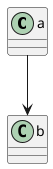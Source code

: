{
  "sha1": "rbssbvrql8nn48pffqus01pch7559y8",
  "insertion": {
    "when": "2024-06-04T17:28:43.560Z",
    "url": "https://github.com/plantuml/plantuml/pull/1307#issuecomment-1455198456",
    "user": "plantuml@gmail.com"
  }
}
@startuml
class a
class b
a --_> b
@enduml
